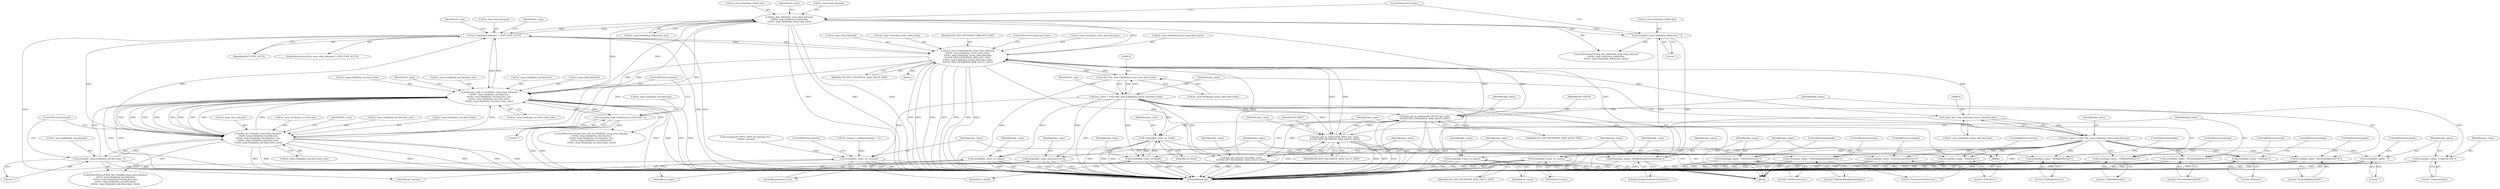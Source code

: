 digraph "0_linux_bcc2c9c3fff859e0eb019fe6fec26f9b8eba795c@API" {
"1000525" [label="(Call,kvp_key_delete(hv_msg->kvp_hdr.pool,\n\t\t\t\t\thv_msg->body.kvp_delete.key,\n\t\t\t\t\thv_msg->body.kvp_delete.key_size))"];
"1000567" [label="(Call,hv_msg->kvp_hdr.pool != KVP_POOL_AUTO)"];
"1000413" [label="(Call,kvp_key_add_or_modify(hv_msg->kvp_hdr.pool,\n\t\t\t\t\thv_msg->body.kvp_set.data.key,\n\t\t\t\t\thv_msg->body.kvp_set.data.key_size,\n\t\t\t\t\thv_msg->body.kvp_set.data.value,\n\t\t\t\t\thv_msg->body.kvp_set.data.value_size))"];
"1000525" [label="(Call,kvp_key_delete(hv_msg->kvp_hdr.pool,\n\t\t\t\t\thv_msg->body.kvp_delete.key,\n\t\t\t\t\thv_msg->body.kvp_delete.key_size))"];
"1000575" [label="(Call,kvp_pool_enumerate(hv_msg->kvp_hdr.pool,\n\t\t\t\t\thv_msg->body.kvp_enum_data.index,\n\t\t\t\t\thv_msg->body.kvp_enum_data.data.key,\n\t\t\t\t\tHV_KVP_EXCHANGE_MAX_KEY_SIZE,\n\t\t\t\t\thv_msg->body.kvp_enum_data.data.value,\n\t\t\t\t\tHV_KVP_EXCHANGE_MAX_VALUE_SIZE))"];
"1000618" [label="(Call,(char *)hv_msg->body.kvp_enum_data.data.key)"];
"1000631" [label="(Call,(char *)hv_msg->body.kvp_enum_data.data.value)"];
"1000677" [label="(Call,kvp_get_ip_address(AF_INET6, key_value,\n\t\t\t\t\tHV_KVP_EXCHANGE_MAX_VALUE_SIZE))"];
"1000629" [label="(Call,key_value = (char *)hv_msg->body.kvp_enum_data.data.value)"];
"1000668" [label="(Call,kvp_get_ip_address(AF_INET, key_value,\n\t\t\t\t\tHV_KVP_EXCHANGE_MAX_VALUE_SIZE))"];
"1000652" [label="(Call,kvp_get_domain_name(key_value,\n\t\t\t\t\tHV_KVP_EXCHANGE_MAX_VALUE_SIZE))"];
"1000469" [label="(Call,kvp_get_value(hv_msg->kvp_hdr.pool,\n\t\t\t\t\thv_msg->body.kvp_set.data.key,\n\t\t\t\t\thv_msg->body.kvp_set.data.key_size,\n\t\t\t\t\thv_msg->body.kvp_set.data.value,\n\t\t\t\t\thv_msg->body.kvp_set.data.value_size))"];
"1000511" [label="(Call,strcpy(hv_msg->body.kvp_set.data.key, \"\"))"];
"1000455" [label="(Call,strcpy(hv_msg->body.kvp_set.data.key, \"\"))"];
"1000545" [label="(Call,strcpy(hv_msg->body.kvp_delete.key, \"\"))"];
"1000616" [label="(Call,key_name = (char *)hv_msg->body.kvp_enum_data.data.key)"];
"1000655" [label="(Call,strcpy(key_name, \"FullyQualifiedDomainName\"))"];
"1000660" [label="(Call,strcpy(key_name, \"IntegrationServicesVersion\"))"];
"1000672" [label="(Call,strcpy(key_name, \"NetworkAddressIPv4\"))"];
"1000681" [label="(Call,strcpy(key_name, \"NetworkAddressIPv6\"))"];
"1000689" [label="(Call,strcpy(key_name, \"OSBuildNumber\"))"];
"1000697" [label="(Call,strcpy(key_name, \"OSName\"))"];
"1000705" [label="(Call,strcpy(key_name, \"OSMajorVersion\"))"];
"1000713" [label="(Call,strcpy(key_name, \"OSMinorVersion\"))"];
"1000721" [label="(Call,strcpy(key_name, \"OSVersion\"))"];
"1000729" [label="(Call,strcpy(key_name, \"ProcessorArchitecture\"))"];
"1000737" [label="(Call,strcpy(key_name, \"\"))"];
"1000663" [label="(Call,strcpy(key_value, lic_version))"];
"1000686" [label="(Call,strcpy(key_value, os_build))"];
"1000718" [label="(Call,strcpy(key_value, os_build))"];
"1000694" [label="(Call,strcpy(key_value, os_name))"];
"1000702" [label="(Call,strcpy(key_value, os_major))"];
"1000710" [label="(Call,strcpy(key_value, os_minor))"];
"1000726" [label="(Call,strcpy(key_value, processor_arch))"];
"1000734" [label="(Call,strcpy(key_value, \"Unknown Key\"))"];
"1000694" [label="(Call,strcpy(key_value, os_name))"];
"1000704" [label="(Identifier,os_major)"];
"1000660" [label="(Call,strcpy(key_name, \"IntegrationServicesVersion\"))"];
"1000718" [label="(Call,strcpy(key_value, os_build))"];
"1000705" [label="(Call,strcpy(key_name, \"OSMajorVersion\"))"];
"1000484" [label="(Call,hv_msg->body.kvp_set.data.key_size)"];
"1000581" [label="(Call,hv_msg->body.kvp_enum_data.index)"];
"1000631" [label="(Call,(char *)hv_msg->body.kvp_enum_data.data.value)"];
"1000670" [label="(Identifier,key_value)"];
"1000597" [label="(Identifier,HV_KVP_EXCHANGE_MAX_KEY_SIZE)"];
"1000466" [label="(ControlStructure,break;)"];
"1000538" [label="(Call,hv_msg->body.kvp_delete.key_size)"];
"1000524" [label="(ControlStructure,if (kvp_key_delete(hv_msg->kvp_hdr.pool,\n\t\t\t\t\thv_msg->body.kvp_delete.key,\n\t\t\t\t\thv_msg->body.kvp_delete.key_size)))"];
"1000646" [label="(Identifier,hv_msg)"];
"1000608" [label="(ControlStructure,goto kvp_done;)"];
"1000630" [label="(Identifier,key_value)"];
"1000729" [label="(Call,strcpy(key_name, \"ProcessorArchitecture\"))"];
"1000578" [label="(Identifier,hv_msg)"];
"1000739" [label="(Literal,\"\")"];
"1000738" [label="(Identifier,key_name)"];
"1000678" [label="(Identifier,AF_INET6)"];
"1000734" [label="(Call,strcpy(key_value, \"Unknown Key\"))"];
"1000522" [label="(ControlStructure,break;)"];
"1000588" [label="(Call,hv_msg->body.kvp_enum_data.data.key)"];
"1000469" [label="(Call,kvp_get_value(hv_msg->kvp_hdr.pool,\n\t\t\t\t\thv_msg->body.kvp_set.data.key,\n\t\t\t\t\thv_msg->body.kvp_set.data.key_size,\n\t\t\t\t\thv_msg->body.kvp_set.data.value,\n\t\t\t\t\thv_msg->body.kvp_set.data.value_size))"];
"1000607" [label="(Identifier,HV_KVP_EXCHANGE_MAX_VALUE_SIZE)"];
"1000575" [label="(Call,kvp_pool_enumerate(hv_msg->kvp_hdr.pool,\n\t\t\t\t\thv_msg->body.kvp_enum_data.index,\n\t\t\t\t\thv_msg->body.kvp_enum_data.data.key,\n\t\t\t\t\tHV_KVP_EXCHANGE_MAX_KEY_SIZE,\n\t\t\t\t\thv_msg->body.kvp_enum_data.data.value,\n\t\t\t\t\tHV_KVP_EXCHANGE_MAX_VALUE_SIZE))"];
"1000677" [label="(Call,kvp_get_ip_address(AF_INET6, key_value,\n\t\t\t\t\tHV_KVP_EXCHANGE_MAX_VALUE_SIZE))"];
"1000700" [label="(ControlStructure,break;)"];
"1000723" [label="(Literal,\"OSVersion\")"];
"1000697" [label="(Call,strcpy(key_name, \"OSName\"))"];
"1000656" [label="(Identifier,key_name)"];
"1000493" [label="(Call,hv_msg->body.kvp_set.data.value)"];
"1000674" [label="(Literal,\"NetworkAddressIPv4\")"];
"1000652" [label="(Call,kvp_get_domain_name(key_value,\n\t\t\t\t\tHV_KVP_EXCHANGE_MAX_VALUE_SIZE))"];
"1000664" [label="(Identifier,key_value)"];
"1000657" [label="(Literal,\"FullyQualifiedDomainName\")"];
"1000567" [label="(Call,hv_msg->kvp_hdr.pool != KVP_POOL_AUTO)"];
"1000460" [label="(Identifier,hv_msg)"];
"1000732" [label="(ControlStructure,break;)"];
"1000388" [label="(Call,lic_version = malloc(strlen(p) + 1))"];
"1000663" [label="(Call,strcpy(key_value, lic_version))"];
"1000633" [label="(Call,hv_msg->body.kvp_enum_data.data.value)"];
"1000675" [label="(ControlStructure,break;)"];
"1000690" [label="(Identifier,key_name)"];
"1000691" [label="(Literal,\"OSBuildNumber\")"];
"1000661" [label="(Identifier,key_name)"];
"1000658" [label="(ControlStructure,break;)"];
"1000731" [label="(Literal,\"ProcessorArchitecture\")"];
"1000699" [label="(Literal,\"OSName\")"];
"1000784" [label="(MethodReturn,int)"];
"1000721" [label="(Call,strcpy(key_name, \"OSVersion\"))"];
"1000713" [label="(Call,strcpy(key_name, \"OSMinorVersion\"))"];
"1000720" [label="(Identifier,os_build)"];
"1000696" [label="(Identifier,os_name)"];
"1000545" [label="(Call,strcpy(hv_msg->body.kvp_delete.key, \"\"))"];
"1000681" [label="(Call,strcpy(key_name, \"NetworkAddressIPv6\"))"];
"1000554" [label="(ControlStructure,break;)"];
"1000288" [label="(Block,)"];
"1000662" [label="(Literal,\"IntegrationServicesVersion\")"];
"1000401" [label="(Call,syslog(LOG_INFO, \"KVP LIC Version: %s\",\n\t\t\t\t\tlic_version))"];
"1000568" [label="(Call,hv_msg->kvp_hdr.pool)"];
"1000728" [label="(Identifier,processor_arch)"];
"1000689" [label="(Call,strcpy(key_name, \"OSBuildNumber\"))"];
"1000703" [label="(Identifier,key_value)"];
"1000671" [label="(Identifier,HV_KVP_EXCHANGE_MAX_VALUE_SIZE)"];
"1000549" [label="(Identifier,hv_msg)"];
"1000428" [label="(Call,hv_msg->body.kvp_set.data.key_size)"];
"1000715" [label="(Literal,\"OSMinorVersion\")"];
"1000727" [label="(Identifier,key_value)"];
"1000673" [label="(Identifier,key_name)"];
"1000465" [label="(Literal,\"\")"];
"1000714" [label="(Identifier,key_name)"];
"1000737" [label="(Call,strcpy(key_name, \"\"))"];
"1000726" [label="(Call,strcpy(key_value, processor_arch))"];
"1000686" [label="(Call,strcpy(key_value, os_build))"];
"1000665" [label="(Identifier,lic_version)"];
"1000682" [label="(Identifier,key_name)"];
"1000684" [label="(ControlStructure,break;)"];
"1000688" [label="(Identifier,os_build)"];
"1000687" [label="(Identifier,key_value)"];
"1000669" [label="(Identifier,AF_INET)"];
"1000512" [label="(Call,hv_msg->body.kvp_set.data.key)"];
"1000698" [label="(Identifier,key_name)"];
"1000526" [label="(Call,hv_msg->kvp_hdr.pool)"];
"1000468" [label="(ControlStructure,if (kvp_get_value(hv_msg->kvp_hdr.pool,\n\t\t\t\t\thv_msg->body.kvp_set.data.key,\n\t\t\t\t\thv_msg->body.kvp_set.data.key_size,\n\t\t\t\t\thv_msg->body.kvp_set.data.value,\n\t\t\t\t\thv_msg->body.kvp_set.data.value_size)))"];
"1000719" [label="(Identifier,key_value)"];
"1000598" [label="(Call,hv_msg->body.kvp_enum_data.data.value)"];
"1000683" [label="(Literal,\"NetworkAddressIPv6\")"];
"1000707" [label="(Literal,\"OSMajorVersion\")"];
"1000702" [label="(Call,strcpy(key_value, os_major))"];
"1000412" [label="(ControlStructure,if (kvp_key_add_or_modify(hv_msg->kvp_hdr.pool,\n\t\t\t\t\thv_msg->body.kvp_set.data.key,\n\t\t\t\t\thv_msg->body.kvp_set.data.key_size,\n\t\t\t\t\thv_msg->body.kvp_set.data.value,\n\t\t\t\t\thv_msg->body.kvp_set.data.value_size)))"];
"1000692" [label="(ControlStructure,break;)"];
"1000419" [label="(Call,hv_msg->body.kvp_set.data.key)"];
"1000629" [label="(Call,key_value = (char *)hv_msg->body.kvp_enum_data.data.value)"];
"1000616" [label="(Call,key_name = (char *)hv_msg->body.kvp_enum_data.data.key)"];
"1000618" [label="(Call,(char *)hv_msg->body.kvp_enum_data.data.key)"];
"1000576" [label="(Call,hv_msg->kvp_hdr.pool)"];
"1000710" [label="(Call,strcpy(key_value, os_minor))"];
"1000735" [label="(Identifier,key_value)"];
"1000414" [label="(Call,hv_msg->kvp_hdr.pool)"];
"1000525" [label="(Call,kvp_key_delete(hv_msg->kvp_hdr.pool,\n\t\t\t\t\thv_msg->body.kvp_delete.key,\n\t\t\t\t\thv_msg->body.kvp_delete.key_size))"];
"1000446" [label="(Call,hv_msg->body.kvp_set.data.value_size)"];
"1000617" [label="(Identifier,key_name)"];
"1000736" [label="(Literal,\"Unknown Key\")"];
"1000470" [label="(Call,hv_msg->kvp_hdr.pool)"];
"1000456" [label="(Call,hv_msg->body.kvp_set.data.key)"];
"1000475" [label="(Call,hv_msg->body.kvp_set.data.key)"];
"1000740" [label="(ControlStructure,break;)"];
"1000654" [label="(Identifier,HV_KVP_EXCHANGE_MAX_VALUE_SIZE)"];
"1000610" [label="(Identifier,hv_msg)"];
"1000672" [label="(Call,strcpy(key_name, \"NetworkAddressIPv4\"))"];
"1000650" [label="(Block,)"];
"1000708" [label="(ControlStructure,break;)"];
"1000553" [label="(Literal,\"\")"];
"1000502" [label="(Call,hv_msg->body.kvp_set.data.value_size)"];
"1000711" [label="(Identifier,key_value)"];
"1000573" [label="(Identifier,KVP_POOL_AUTO)"];
"1000680" [label="(Identifier,HV_KVP_EXCHANGE_MAX_VALUE_SIZE)"];
"1000724" [label="(ControlStructure,break;)"];
"1000668" [label="(Call,kvp_get_ip_address(AF_INET, key_value,\n\t\t\t\t\tHV_KVP_EXCHANGE_MAX_VALUE_SIZE))"];
"1000516" [label="(Identifier,hv_msg)"];
"1000455" [label="(Call,strcpy(hv_msg->body.kvp_set.data.key, \"\"))"];
"1000531" [label="(Call,hv_msg->body.kvp_delete.key)"];
"1000546" [label="(Call,hv_msg->body.kvp_delete.key)"];
"1000695" [label="(Identifier,key_value)"];
"1000437" [label="(Call,hv_msg->body.kvp_set.data.value)"];
"1000706" [label="(Identifier,key_name)"];
"1000730" [label="(Identifier,key_name)"];
"1000511" [label="(Call,strcpy(hv_msg->body.kvp_set.data.key, \"\"))"];
"1000712" [label="(Identifier,os_minor)"];
"1000566" [label="(ControlStructure,if (hv_msg->kvp_hdr.pool != KVP_POOL_AUTO))"];
"1000653" [label="(Identifier,key_value)"];
"1000413" [label="(Call,kvp_key_add_or_modify(hv_msg->kvp_hdr.pool,\n\t\t\t\t\thv_msg->body.kvp_set.data.key,\n\t\t\t\t\thv_msg->body.kvp_set.data.key_size,\n\t\t\t\t\thv_msg->body.kvp_set.data.value,\n\t\t\t\t\thv_msg->body.kvp_set.data.value_size))"];
"1000620" [label="(Call,hv_msg->body.kvp_enum_data.data.key)"];
"1000574" [label="(Block,)"];
"1000521" [label="(Literal,\"\")"];
"1000655" [label="(Call,strcpy(key_name, \"FullyQualifiedDomainName\"))"];
"1000722" [label="(Identifier,key_name)"];
"1000666" [label="(ControlStructure,break;)"];
"1000716" [label="(ControlStructure,break;)"];
"1000679" [label="(Identifier,key_value)"];
"1000525" -> "1000524"  [label="AST: "];
"1000525" -> "1000538"  [label="CFG: "];
"1000526" -> "1000525"  [label="AST: "];
"1000531" -> "1000525"  [label="AST: "];
"1000538" -> "1000525"  [label="AST: "];
"1000549" -> "1000525"  [label="CFG: "];
"1000554" -> "1000525"  [label="CFG: "];
"1000525" -> "1000784"  [label="DDG: "];
"1000525" -> "1000784"  [label="DDG: "];
"1000525" -> "1000784"  [label="DDG: "];
"1000525" -> "1000784"  [label="DDG: "];
"1000525" -> "1000413"  [label="DDG: "];
"1000525" -> "1000469"  [label="DDG: "];
"1000567" -> "1000525"  [label="DDG: "];
"1000413" -> "1000525"  [label="DDG: "];
"1000575" -> "1000525"  [label="DDG: "];
"1000469" -> "1000525"  [label="DDG: "];
"1000545" -> "1000525"  [label="DDG: "];
"1000525" -> "1000545"  [label="DDG: "];
"1000525" -> "1000567"  [label="DDG: "];
"1000567" -> "1000566"  [label="AST: "];
"1000567" -> "1000573"  [label="CFG: "];
"1000568" -> "1000567"  [label="AST: "];
"1000573" -> "1000567"  [label="AST: "];
"1000578" -> "1000567"  [label="CFG: "];
"1000610" -> "1000567"  [label="CFG: "];
"1000567" -> "1000784"  [label="DDG: "];
"1000567" -> "1000784"  [label="DDG: "];
"1000567" -> "1000784"  [label="DDG: "];
"1000567" -> "1000413"  [label="DDG: "];
"1000567" -> "1000469"  [label="DDG: "];
"1000413" -> "1000567"  [label="DDG: "];
"1000575" -> "1000567"  [label="DDG: "];
"1000469" -> "1000567"  [label="DDG: "];
"1000567" -> "1000575"  [label="DDG: "];
"1000413" -> "1000412"  [label="AST: "];
"1000413" -> "1000446"  [label="CFG: "];
"1000414" -> "1000413"  [label="AST: "];
"1000419" -> "1000413"  [label="AST: "];
"1000428" -> "1000413"  [label="AST: "];
"1000437" -> "1000413"  [label="AST: "];
"1000446" -> "1000413"  [label="AST: "];
"1000460" -> "1000413"  [label="CFG: "];
"1000466" -> "1000413"  [label="CFG: "];
"1000413" -> "1000784"  [label="DDG: "];
"1000413" -> "1000784"  [label="DDG: "];
"1000413" -> "1000784"  [label="DDG: "];
"1000413" -> "1000784"  [label="DDG: "];
"1000413" -> "1000784"  [label="DDG: "];
"1000413" -> "1000784"  [label="DDG: "];
"1000575" -> "1000413"  [label="DDG: "];
"1000469" -> "1000413"  [label="DDG: "];
"1000469" -> "1000413"  [label="DDG: "];
"1000469" -> "1000413"  [label="DDG: "];
"1000469" -> "1000413"  [label="DDG: "];
"1000469" -> "1000413"  [label="DDG: "];
"1000511" -> "1000413"  [label="DDG: "];
"1000455" -> "1000413"  [label="DDG: "];
"1000413" -> "1000455"  [label="DDG: "];
"1000413" -> "1000469"  [label="DDG: "];
"1000413" -> "1000469"  [label="DDG: "];
"1000413" -> "1000469"  [label="DDG: "];
"1000413" -> "1000469"  [label="DDG: "];
"1000413" -> "1000469"  [label="DDG: "];
"1000575" -> "1000574"  [label="AST: "];
"1000575" -> "1000607"  [label="CFG: "];
"1000576" -> "1000575"  [label="AST: "];
"1000581" -> "1000575"  [label="AST: "];
"1000588" -> "1000575"  [label="AST: "];
"1000597" -> "1000575"  [label="AST: "];
"1000598" -> "1000575"  [label="AST: "];
"1000607" -> "1000575"  [label="AST: "];
"1000608" -> "1000575"  [label="CFG: "];
"1000575" -> "1000784"  [label="DDG: "];
"1000575" -> "1000784"  [label="DDG: "];
"1000575" -> "1000784"  [label="DDG: "];
"1000575" -> "1000784"  [label="DDG: "];
"1000575" -> "1000784"  [label="DDG: "];
"1000575" -> "1000784"  [label="DDG: "];
"1000575" -> "1000784"  [label="DDG: "];
"1000575" -> "1000469"  [label="DDG: "];
"1000618" -> "1000575"  [label="DDG: "];
"1000631" -> "1000575"  [label="DDG: "];
"1000677" -> "1000575"  [label="DDG: "];
"1000668" -> "1000575"  [label="DDG: "];
"1000652" -> "1000575"  [label="DDG: "];
"1000575" -> "1000618"  [label="DDG: "];
"1000575" -> "1000631"  [label="DDG: "];
"1000575" -> "1000652"  [label="DDG: "];
"1000575" -> "1000668"  [label="DDG: "];
"1000575" -> "1000677"  [label="DDG: "];
"1000618" -> "1000616"  [label="AST: "];
"1000618" -> "1000620"  [label="CFG: "];
"1000619" -> "1000618"  [label="AST: "];
"1000620" -> "1000618"  [label="AST: "];
"1000616" -> "1000618"  [label="CFG: "];
"1000618" -> "1000784"  [label="DDG: "];
"1000618" -> "1000616"  [label="DDG: "];
"1000631" -> "1000629"  [label="AST: "];
"1000631" -> "1000633"  [label="CFG: "];
"1000632" -> "1000631"  [label="AST: "];
"1000633" -> "1000631"  [label="AST: "];
"1000629" -> "1000631"  [label="CFG: "];
"1000631" -> "1000784"  [label="DDG: "];
"1000631" -> "1000629"  [label="DDG: "];
"1000677" -> "1000650"  [label="AST: "];
"1000677" -> "1000680"  [label="CFG: "];
"1000678" -> "1000677"  [label="AST: "];
"1000679" -> "1000677"  [label="AST: "];
"1000680" -> "1000677"  [label="AST: "];
"1000682" -> "1000677"  [label="CFG: "];
"1000677" -> "1000784"  [label="DDG: "];
"1000677" -> "1000784"  [label="DDG: "];
"1000677" -> "1000784"  [label="DDG: "];
"1000677" -> "1000784"  [label="DDG: "];
"1000677" -> "1000652"  [label="DDG: "];
"1000677" -> "1000668"  [label="DDG: "];
"1000629" -> "1000677"  [label="DDG: "];
"1000668" -> "1000677"  [label="DDG: "];
"1000652" -> "1000677"  [label="DDG: "];
"1000629" -> "1000288"  [label="AST: "];
"1000630" -> "1000629"  [label="AST: "];
"1000646" -> "1000629"  [label="CFG: "];
"1000629" -> "1000784"  [label="DDG: "];
"1000629" -> "1000652"  [label="DDG: "];
"1000629" -> "1000663"  [label="DDG: "];
"1000629" -> "1000668"  [label="DDG: "];
"1000629" -> "1000686"  [label="DDG: "];
"1000629" -> "1000694"  [label="DDG: "];
"1000629" -> "1000702"  [label="DDG: "];
"1000629" -> "1000710"  [label="DDG: "];
"1000629" -> "1000718"  [label="DDG: "];
"1000629" -> "1000726"  [label="DDG: "];
"1000629" -> "1000734"  [label="DDG: "];
"1000668" -> "1000650"  [label="AST: "];
"1000668" -> "1000671"  [label="CFG: "];
"1000669" -> "1000668"  [label="AST: "];
"1000670" -> "1000668"  [label="AST: "];
"1000671" -> "1000668"  [label="AST: "];
"1000673" -> "1000668"  [label="CFG: "];
"1000668" -> "1000784"  [label="DDG: "];
"1000668" -> "1000784"  [label="DDG: "];
"1000668" -> "1000784"  [label="DDG: "];
"1000668" -> "1000784"  [label="DDG: "];
"1000668" -> "1000652"  [label="DDG: "];
"1000652" -> "1000668"  [label="DDG: "];
"1000652" -> "1000650"  [label="AST: "];
"1000652" -> "1000654"  [label="CFG: "];
"1000653" -> "1000652"  [label="AST: "];
"1000654" -> "1000652"  [label="AST: "];
"1000656" -> "1000652"  [label="CFG: "];
"1000652" -> "1000784"  [label="DDG: "];
"1000652" -> "1000784"  [label="DDG: "];
"1000652" -> "1000784"  [label="DDG: "];
"1000469" -> "1000468"  [label="AST: "];
"1000469" -> "1000502"  [label="CFG: "];
"1000470" -> "1000469"  [label="AST: "];
"1000475" -> "1000469"  [label="AST: "];
"1000484" -> "1000469"  [label="AST: "];
"1000493" -> "1000469"  [label="AST: "];
"1000502" -> "1000469"  [label="AST: "];
"1000516" -> "1000469"  [label="CFG: "];
"1000522" -> "1000469"  [label="CFG: "];
"1000469" -> "1000784"  [label="DDG: "];
"1000469" -> "1000784"  [label="DDG: "];
"1000469" -> "1000784"  [label="DDG: "];
"1000469" -> "1000784"  [label="DDG: "];
"1000469" -> "1000784"  [label="DDG: "];
"1000469" -> "1000784"  [label="DDG: "];
"1000511" -> "1000469"  [label="DDG: "];
"1000455" -> "1000469"  [label="DDG: "];
"1000469" -> "1000511"  [label="DDG: "];
"1000511" -> "1000468"  [label="AST: "];
"1000511" -> "1000521"  [label="CFG: "];
"1000512" -> "1000511"  [label="AST: "];
"1000521" -> "1000511"  [label="AST: "];
"1000522" -> "1000511"  [label="CFG: "];
"1000511" -> "1000784"  [label="DDG: "];
"1000511" -> "1000784"  [label="DDG: "];
"1000455" -> "1000412"  [label="AST: "];
"1000455" -> "1000465"  [label="CFG: "];
"1000456" -> "1000455"  [label="AST: "];
"1000465" -> "1000455"  [label="AST: "];
"1000466" -> "1000455"  [label="CFG: "];
"1000455" -> "1000784"  [label="DDG: "];
"1000455" -> "1000784"  [label="DDG: "];
"1000545" -> "1000524"  [label="AST: "];
"1000545" -> "1000553"  [label="CFG: "];
"1000546" -> "1000545"  [label="AST: "];
"1000553" -> "1000545"  [label="AST: "];
"1000554" -> "1000545"  [label="CFG: "];
"1000545" -> "1000784"  [label="DDG: "];
"1000545" -> "1000784"  [label="DDG: "];
"1000616" -> "1000288"  [label="AST: "];
"1000617" -> "1000616"  [label="AST: "];
"1000630" -> "1000616"  [label="CFG: "];
"1000616" -> "1000784"  [label="DDG: "];
"1000616" -> "1000655"  [label="DDG: "];
"1000616" -> "1000660"  [label="DDG: "];
"1000616" -> "1000672"  [label="DDG: "];
"1000616" -> "1000681"  [label="DDG: "];
"1000616" -> "1000689"  [label="DDG: "];
"1000616" -> "1000697"  [label="DDG: "];
"1000616" -> "1000705"  [label="DDG: "];
"1000616" -> "1000713"  [label="DDG: "];
"1000616" -> "1000721"  [label="DDG: "];
"1000616" -> "1000729"  [label="DDG: "];
"1000616" -> "1000737"  [label="DDG: "];
"1000655" -> "1000650"  [label="AST: "];
"1000655" -> "1000657"  [label="CFG: "];
"1000656" -> "1000655"  [label="AST: "];
"1000657" -> "1000655"  [label="AST: "];
"1000658" -> "1000655"  [label="CFG: "];
"1000655" -> "1000784"  [label="DDG: "];
"1000655" -> "1000784"  [label="DDG: "];
"1000660" -> "1000650"  [label="AST: "];
"1000660" -> "1000662"  [label="CFG: "];
"1000661" -> "1000660"  [label="AST: "];
"1000662" -> "1000660"  [label="AST: "];
"1000664" -> "1000660"  [label="CFG: "];
"1000660" -> "1000784"  [label="DDG: "];
"1000660" -> "1000784"  [label="DDG: "];
"1000672" -> "1000650"  [label="AST: "];
"1000672" -> "1000674"  [label="CFG: "];
"1000673" -> "1000672"  [label="AST: "];
"1000674" -> "1000672"  [label="AST: "];
"1000675" -> "1000672"  [label="CFG: "];
"1000672" -> "1000784"  [label="DDG: "];
"1000672" -> "1000784"  [label="DDG: "];
"1000681" -> "1000650"  [label="AST: "];
"1000681" -> "1000683"  [label="CFG: "];
"1000682" -> "1000681"  [label="AST: "];
"1000683" -> "1000681"  [label="AST: "];
"1000684" -> "1000681"  [label="CFG: "];
"1000681" -> "1000784"  [label="DDG: "];
"1000681" -> "1000784"  [label="DDG: "];
"1000689" -> "1000650"  [label="AST: "];
"1000689" -> "1000691"  [label="CFG: "];
"1000690" -> "1000689"  [label="AST: "];
"1000691" -> "1000689"  [label="AST: "];
"1000692" -> "1000689"  [label="CFG: "];
"1000689" -> "1000784"  [label="DDG: "];
"1000689" -> "1000784"  [label="DDG: "];
"1000697" -> "1000650"  [label="AST: "];
"1000697" -> "1000699"  [label="CFG: "];
"1000698" -> "1000697"  [label="AST: "];
"1000699" -> "1000697"  [label="AST: "];
"1000700" -> "1000697"  [label="CFG: "];
"1000697" -> "1000784"  [label="DDG: "];
"1000697" -> "1000784"  [label="DDG: "];
"1000705" -> "1000650"  [label="AST: "];
"1000705" -> "1000707"  [label="CFG: "];
"1000706" -> "1000705"  [label="AST: "];
"1000707" -> "1000705"  [label="AST: "];
"1000708" -> "1000705"  [label="CFG: "];
"1000705" -> "1000784"  [label="DDG: "];
"1000705" -> "1000784"  [label="DDG: "];
"1000713" -> "1000650"  [label="AST: "];
"1000713" -> "1000715"  [label="CFG: "];
"1000714" -> "1000713"  [label="AST: "];
"1000715" -> "1000713"  [label="AST: "];
"1000716" -> "1000713"  [label="CFG: "];
"1000713" -> "1000784"  [label="DDG: "];
"1000713" -> "1000784"  [label="DDG: "];
"1000721" -> "1000650"  [label="AST: "];
"1000721" -> "1000723"  [label="CFG: "];
"1000722" -> "1000721"  [label="AST: "];
"1000723" -> "1000721"  [label="AST: "];
"1000724" -> "1000721"  [label="CFG: "];
"1000721" -> "1000784"  [label="DDG: "];
"1000721" -> "1000784"  [label="DDG: "];
"1000729" -> "1000650"  [label="AST: "];
"1000729" -> "1000731"  [label="CFG: "];
"1000730" -> "1000729"  [label="AST: "];
"1000731" -> "1000729"  [label="AST: "];
"1000732" -> "1000729"  [label="CFG: "];
"1000729" -> "1000784"  [label="DDG: "];
"1000729" -> "1000784"  [label="DDG: "];
"1000737" -> "1000650"  [label="AST: "];
"1000737" -> "1000739"  [label="CFG: "];
"1000738" -> "1000737"  [label="AST: "];
"1000739" -> "1000737"  [label="AST: "];
"1000740" -> "1000737"  [label="CFG: "];
"1000737" -> "1000784"  [label="DDG: "];
"1000737" -> "1000784"  [label="DDG: "];
"1000663" -> "1000650"  [label="AST: "];
"1000663" -> "1000665"  [label="CFG: "];
"1000664" -> "1000663"  [label="AST: "];
"1000665" -> "1000663"  [label="AST: "];
"1000666" -> "1000663"  [label="CFG: "];
"1000663" -> "1000784"  [label="DDG: "];
"1000663" -> "1000784"  [label="DDG: "];
"1000663" -> "1000784"  [label="DDG: "];
"1000388" -> "1000663"  [label="DDG: "];
"1000401" -> "1000663"  [label="DDG: "];
"1000686" -> "1000650"  [label="AST: "];
"1000686" -> "1000688"  [label="CFG: "];
"1000687" -> "1000686"  [label="AST: "];
"1000688" -> "1000686"  [label="AST: "];
"1000690" -> "1000686"  [label="CFG: "];
"1000686" -> "1000784"  [label="DDG: "];
"1000686" -> "1000784"  [label="DDG: "];
"1000686" -> "1000784"  [label="DDG: "];
"1000718" -> "1000686"  [label="DDG: "];
"1000686" -> "1000718"  [label="DDG: "];
"1000718" -> "1000650"  [label="AST: "];
"1000718" -> "1000720"  [label="CFG: "];
"1000719" -> "1000718"  [label="AST: "];
"1000720" -> "1000718"  [label="AST: "];
"1000722" -> "1000718"  [label="CFG: "];
"1000718" -> "1000784"  [label="DDG: "];
"1000718" -> "1000784"  [label="DDG: "];
"1000718" -> "1000784"  [label="DDG: "];
"1000694" -> "1000650"  [label="AST: "];
"1000694" -> "1000696"  [label="CFG: "];
"1000695" -> "1000694"  [label="AST: "];
"1000696" -> "1000694"  [label="AST: "];
"1000698" -> "1000694"  [label="CFG: "];
"1000694" -> "1000784"  [label="DDG: "];
"1000694" -> "1000784"  [label="DDG: "];
"1000694" -> "1000784"  [label="DDG: "];
"1000702" -> "1000650"  [label="AST: "];
"1000702" -> "1000704"  [label="CFG: "];
"1000703" -> "1000702"  [label="AST: "];
"1000704" -> "1000702"  [label="AST: "];
"1000706" -> "1000702"  [label="CFG: "];
"1000702" -> "1000784"  [label="DDG: "];
"1000702" -> "1000784"  [label="DDG: "];
"1000702" -> "1000784"  [label="DDG: "];
"1000710" -> "1000650"  [label="AST: "];
"1000710" -> "1000712"  [label="CFG: "];
"1000711" -> "1000710"  [label="AST: "];
"1000712" -> "1000710"  [label="AST: "];
"1000714" -> "1000710"  [label="CFG: "];
"1000710" -> "1000784"  [label="DDG: "];
"1000710" -> "1000784"  [label="DDG: "];
"1000710" -> "1000784"  [label="DDG: "];
"1000726" -> "1000650"  [label="AST: "];
"1000726" -> "1000728"  [label="CFG: "];
"1000727" -> "1000726"  [label="AST: "];
"1000728" -> "1000726"  [label="AST: "];
"1000730" -> "1000726"  [label="CFG: "];
"1000726" -> "1000784"  [label="DDG: "];
"1000726" -> "1000784"  [label="DDG: "];
"1000726" -> "1000784"  [label="DDG: "];
"1000734" -> "1000650"  [label="AST: "];
"1000734" -> "1000736"  [label="CFG: "];
"1000735" -> "1000734"  [label="AST: "];
"1000736" -> "1000734"  [label="AST: "];
"1000738" -> "1000734"  [label="CFG: "];
"1000734" -> "1000784"  [label="DDG: "];
"1000734" -> "1000784"  [label="DDG: "];
}
